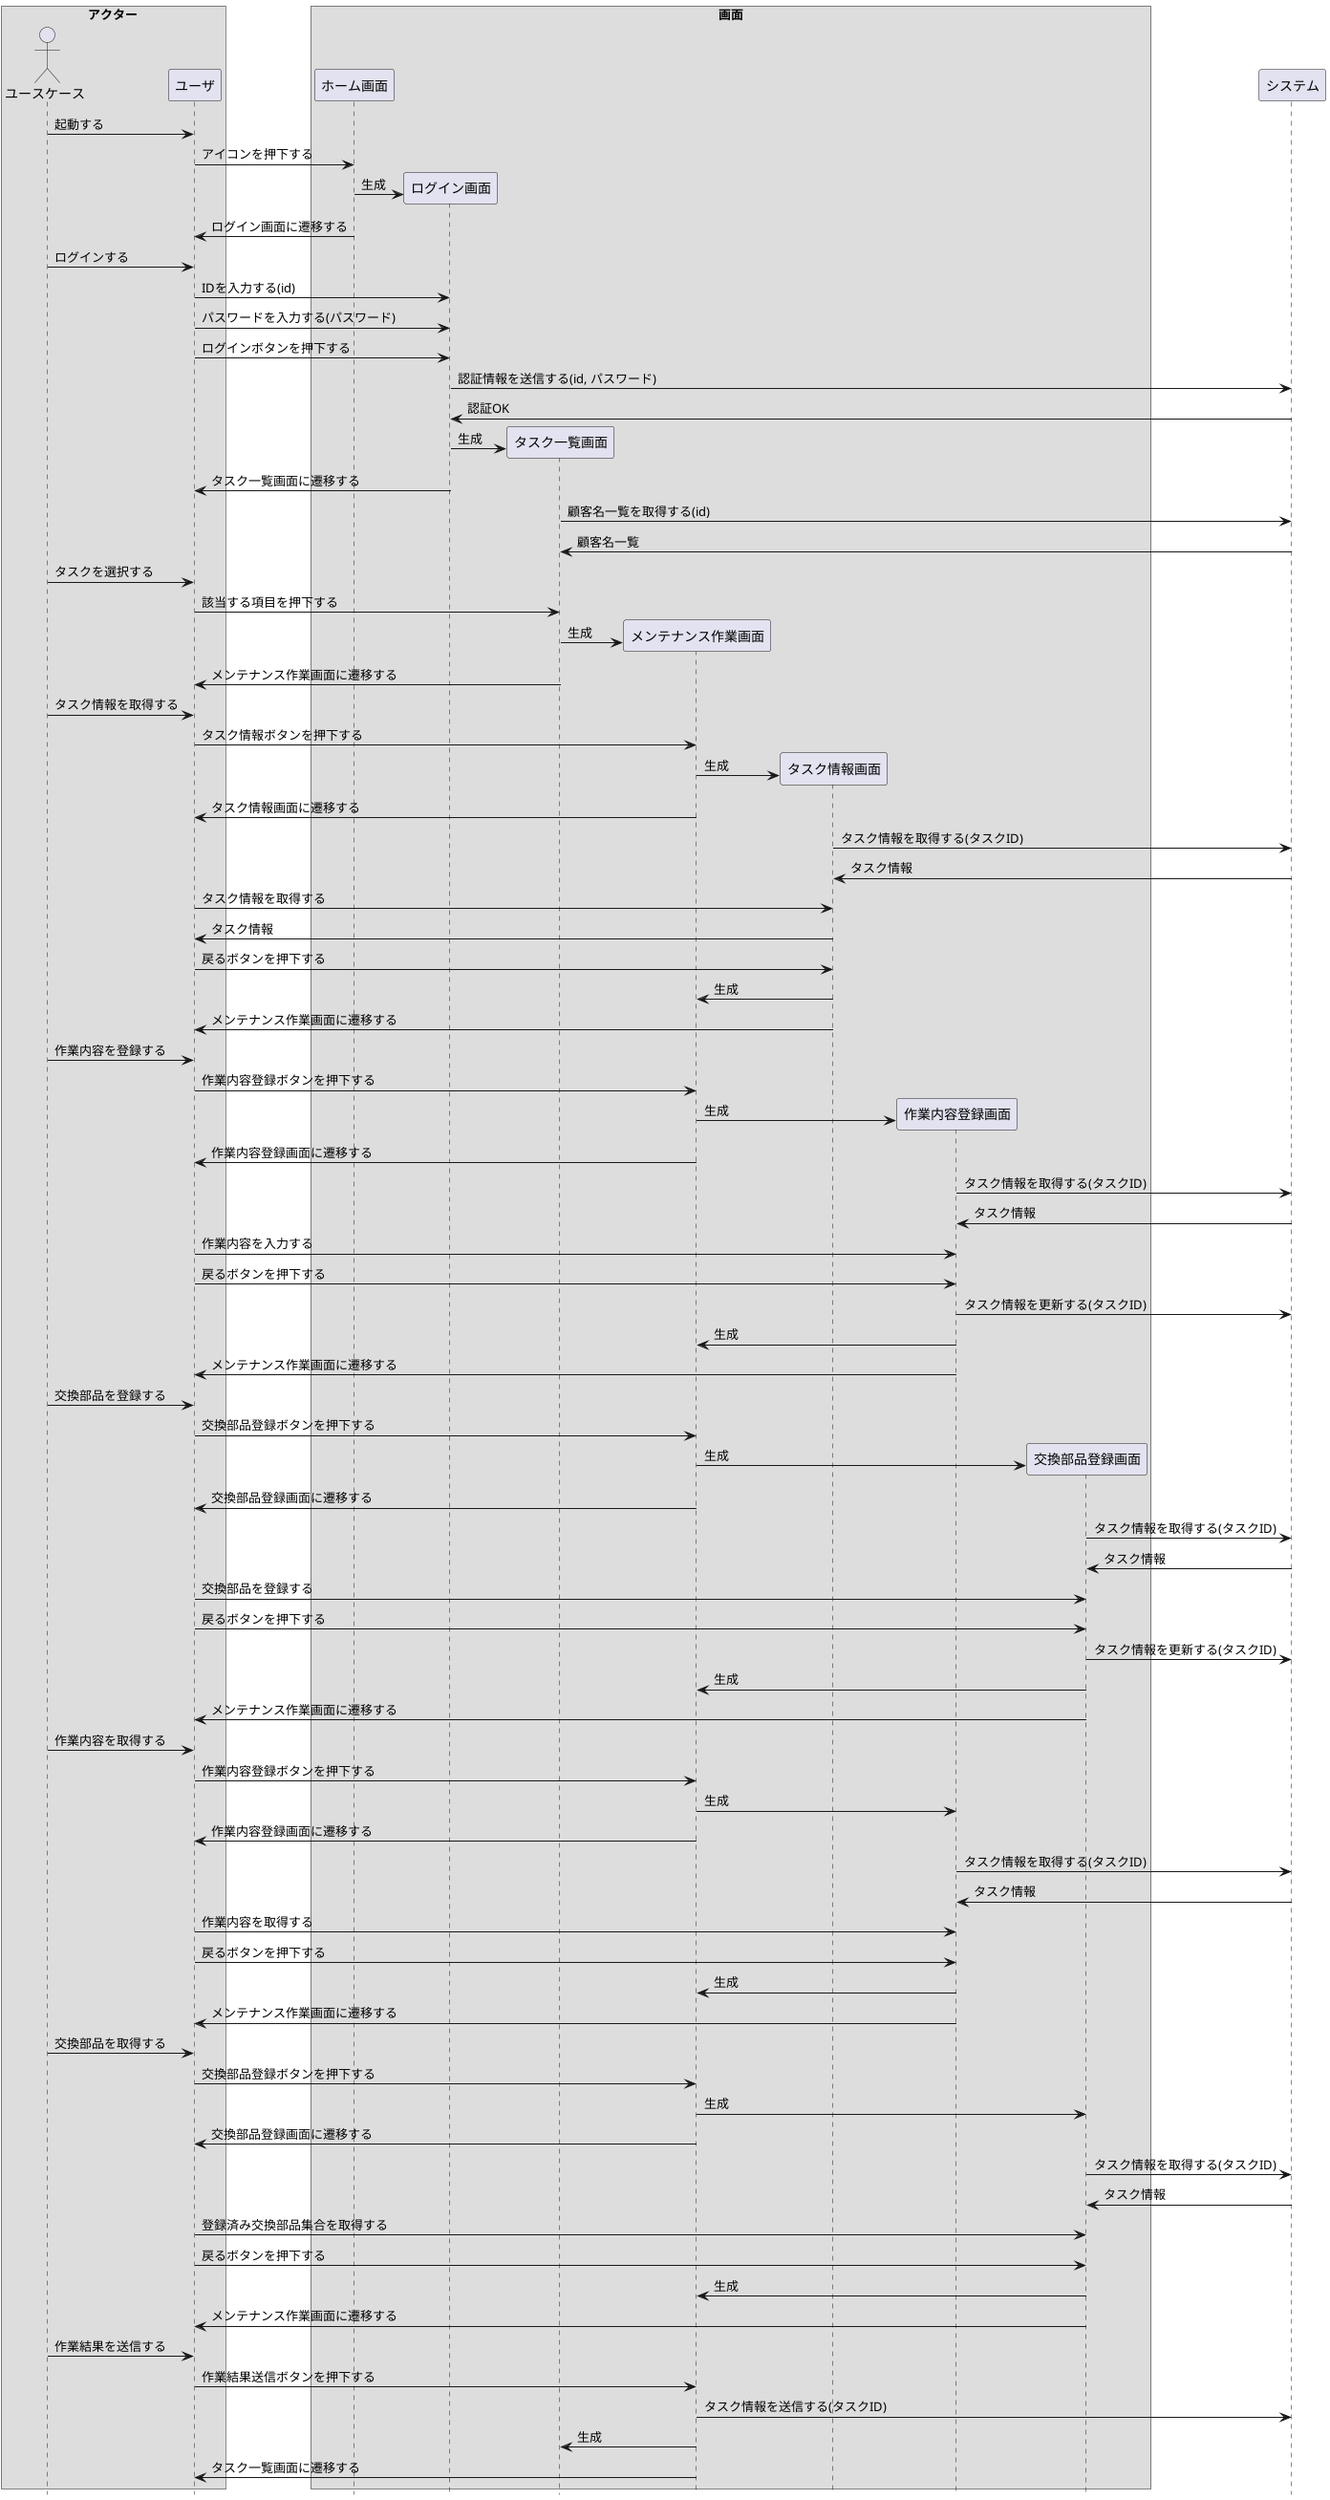 @startuml

hide footbox

actor ユースケース

Box "アクター"
  participant ユースケース
  participant ユーザ
end box

Box "画面"
  participant ホーム画面
  participant ログイン画面
  participant タスク一覧画面
  participant メンテナンス作業画面
  participant タスク情報画面
  participant 作業内容登録画面
  participant 交換部品登録画面
end box

participant "システム"

'ユースケース.基本シナリオを実行する
'ユーザ.起動する
'ホーム画面.アイコンを押下する

ユースケース -> ユーザ : 起動する
  ユーザ -> ホーム画面 : アイコンを押下する
    create ログイン画面
    ホーム画面 -> ログイン画面 : 生成
  ユーザ <- ホーム画面 : ログイン画面に遷移する

'ユーザ.ログインする
'ログイン画面.ログインボタンを押下する

ユースケース -> ユーザ : ログインする
  ユーザ -> ログイン画面 : IDを入力する(id)
  ユーザ -> ログイン画面 : パスワードを入力する(パスワード)
  ユーザ -> ログイン画面 : ログインボタンを押下する
    ログイン画面 -> システム : 認証情報を送信する(id, パスワード)
    ログイン画面 <- システム : 認証OK
    create タスク一覧画面
    ログイン画面 -> タスク一覧画面 : 生成
  ユーザ <- ログイン画面 : タスク一覧画面に遷移する
    タスク一覧画面 -> システム : 顧客名一覧を取得する(id)
    タスク一覧画面 <- システム : 顧客名一覧

'ユーザ.タスクを選択する
'タスク一覧画面.タスク一覧を押下する

ユースケース -> ユーザ : タスクを選択する
  ユーザ -> タスク一覧画面 : 該当する項目を押下する
    create メンテナンス作業画面
    タスク一覧画面 -> メンテナンス作業画面 : 生成
  ユーザ <- タスク一覧画面 : メンテナンス作業画面に遷移する

'ユーザ.タスク情報を取得する
'メンテナンス作業画面.タスク情報ボタンを押下する
'タスク一覧画面.タスク一覧を押下する

ユースケース -> ユーザ : タスク情報を取得する
  ユーザ -> メンテナンス作業画面 : タスク情報ボタンを押下する
    create タスク情報画面
    メンテナンス作業画面 -> タスク情報画面 : 生成
  ユーザ <- メンテナンス作業画面 : タスク情報画面に遷移する
    タスク情報画面 -> システム : タスク情報を取得する(タスクID)
    タスク情報画面 <- システム : タスク情報
  ユーザ -> タスク情報画面 : タスク情報を取得する
  ユーザ <- タスク情報画面 : タスク情報
  ユーザ -> タスク情報画面 : 戻るボタンを押下する
    タスク情報画面 -> メンテナンス作業画面 : 生成
  ユーザ <- タスク情報画面 : メンテナンス作業画面に遷移する

'ユーザ.作業内容を登録する
'メンテナンス作業画面.作業内容登録ボタンを押下する
'作業内容登録画面.現象を入力する
'作業内容登録画面.原因を入力する
'作業内容登録画面.対策を入力する
'作業内容登録画面.戻るボタンを押下する

ユースケース -> ユーザ : 作業内容を登録する
  ユーザ -> メンテナンス作業画面 : 作業内容登録ボタンを押下する
    create 作業内容登録画面
    メンテナンス作業画面 -> 作業内容登録画面 : 生成
  ユーザ <- メンテナンス作業画面 : 作業内容登録画面に遷移する
    作業内容登録画面 -> システム : タスク情報を取得する(タスクID)
    作業内容登録画面 <- システム : タスク情報
  ユーザ -> 作業内容登録画面 : 作業内容を入力する
  ユーザ -> 作業内容登録画面 : 戻るボタンを押下する
    作業内容登録画面 -> システム : タスク情報を更新する(タスクID)
    作業内容登録画面 -> メンテナンス作業画面 : 生成
  ユーザ <- 作業内容登録画面 : メンテナンス作業画面に遷移する

'ユーザ.交換部品を登録する
'メンテナンス作業画面.交換部品登録ボタンを押下する
'交換部品登録画面.交換部品を追加する
'交換部品登録画面.戻るボタンを押下する

ユースケース -> ユーザ : 交換部品を登録する
  ユーザ -> メンテナンス作業画面 : 交換部品登録ボタンを押下する
    create 交換部品登録画面
    メンテナンス作業画面 -> 交換部品登録画面 : 生成
  ユーザ <- メンテナンス作業画面 : 交換部品登録画面に遷移する
    交換部品登録画面 -> システム : タスク情報を取得する(タスクID)
    交換部品登録画面 <- システム : タスク情報
  ユーザ -> 交換部品登録画面 : 交換部品を登録する
  ユーザ -> 交換部品登録画面 : 戻るボタンを押下する
    交換部品登録画面 -> システム : タスク情報を更新する(タスクID)
    交換部品登録画面 -> メンテナンス作業画面 : 生成
  ユーザ <- 交換部品登録画面 : メンテナンス作業画面に遷移する

'ユーザ.作業内容を取得する
'メンテナンス作業画面.作業内容登録ボタンを押下する
'作業内容登録画面.戻るボタンを押下する

ユースケース -> ユーザ : 作業内容を取得する
  ユーザ -> メンテナンス作業画面 : 作業内容登録ボタンを押下する
    メンテナンス作業画面 -> 作業内容登録画面 : 生成
  ユーザ <- メンテナンス作業画面 : 作業内容登録画面に遷移する
    作業内容登録画面 -> システム : タスク情報を取得する(タスクID)
    作業内容登録画面 <- システム : タスク情報
  ユーザ -> 作業内容登録画面 : 作業内容を取得する
  ユーザ -> 作業内容登録画面 : 戻るボタンを押下する
    作業内容登録画面 -> メンテナンス作業画面 : 生成
  ユーザ <- 作業内容登録画面 : メンテナンス作業画面に遷移する

'ユーザ.交換部品を取得する
'メンテナンス作業画面.交換部品登録ボタンを押下する
'交換部品登録画面.戻るボタンを押下する

ユースケース -> ユーザ : 交換部品を取得する
  ユーザ -> メンテナンス作業画面 : 交換部品登録ボタンを押下する
    メンテナンス作業画面 -> 交換部品登録画面 : 生成
  ユーザ <- メンテナンス作業画面 : 交換部品登録画面に遷移する
    交換部品登録画面 -> システム : タスク情報を取得する(タスクID)
    交換部品登録画面 <- システム : タスク情報
  ユーザ -> 交換部品登録画面 : 登録済み交換部品集合を取得する
  ユーザ -> 交換部品登録画面 : 戻るボタンを押下する
    交換部品登録画面 -> メンテナンス作業画面 : 生成
  ユーザ <- 交換部品登録画面 : メンテナンス作業画面に遷移する

'ユーザ.作業結果を送信する
'メンテナンス作業画面.作業結果送信ボタンを押下する
'タスク一覧画面.タスク一覧を押下する

ユースケース -> ユーザ : 作業結果を送信する
  ユーザ -> メンテナンス作業画面 : 作業結果送信ボタンを押下する
    メンテナンス作業画面 -> システム : タスク情報を送信する(タスクID)
    メンテナンス作業画面 -> タスク一覧画面 : 生成
  ユーザ <- メンテナンス作業画面 : タスク一覧画面に遷移する

@enduml
